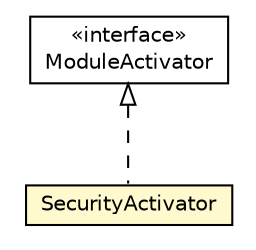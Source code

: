 #!/usr/local/bin/dot
#
# Class diagram 
# Generated by UMLGraph version R5_6-24-gf6e263 (http://www.umlgraph.org/)
#

digraph G {
	edge [fontname="Helvetica",fontsize=10,labelfontname="Helvetica",labelfontsize=10];
	node [fontname="Helvetica",fontsize=10,shape=plaintext];
	nodesep=0.25;
	ranksep=0.5;
	// org.universAAL.ontology.SecurityActivator
	c322383 [label=<<table title="org.universAAL.ontology.SecurityActivator" border="0" cellborder="1" cellspacing="0" cellpadding="2" port="p" bgcolor="lemonChiffon" href="./SecurityActivator.html">
		<tr><td><table border="0" cellspacing="0" cellpadding="1">
<tr><td align="center" balign="center"> SecurityActivator </td></tr>
		</table></td></tr>
		</table>>, URL="./SecurityActivator.html", fontname="Helvetica", fontcolor="black", fontsize=10.0];
	//org.universAAL.ontology.SecurityActivator implements org.universAAL.middleware.container.ModuleActivator
	c322990:p -> c322383:p [dir=back,arrowtail=empty,style=dashed];
	// org.universAAL.middleware.container.ModuleActivator
	c322990 [label=<<table title="org.universAAL.middleware.container.ModuleActivator" border="0" cellborder="1" cellspacing="0" cellpadding="2" port="p" href="http://java.sun.com/j2se/1.4.2/docs/api/org/universAAL/middleware/container/ModuleActivator.html">
		<tr><td><table border="0" cellspacing="0" cellpadding="1">
<tr><td align="center" balign="center"> &#171;interface&#187; </td></tr>
<tr><td align="center" balign="center"> ModuleActivator </td></tr>
		</table></td></tr>
		</table>>, URL="http://java.sun.com/j2se/1.4.2/docs/api/org/universAAL/middleware/container/ModuleActivator.html", fontname="Helvetica", fontcolor="black", fontsize=10.0];
}

